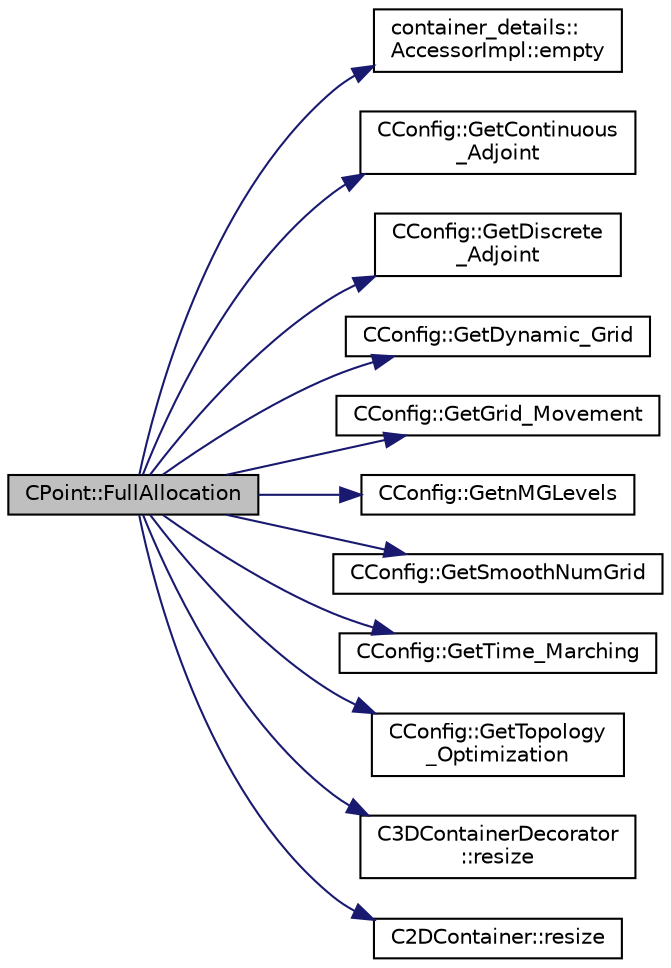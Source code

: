 digraph "CPoint::FullAllocation"
{
 // LATEX_PDF_SIZE
  edge [fontname="Helvetica",fontsize="10",labelfontname="Helvetica",labelfontsize="10"];
  node [fontname="Helvetica",fontsize="10",shape=record];
  rankdir="LR";
  Node1 [label="CPoint::FullAllocation",height=0.2,width=0.4,color="black", fillcolor="grey75", style="filled", fontcolor="black",tooltip="Allocate the variables not covered by the minimal constructor."];
  Node1 -> Node2 [color="midnightblue",fontsize="10",style="solid",fontname="Helvetica"];
  Node2 [label="container_details::\lAccessorImpl::empty",height=0.2,width=0.4,color="black", fillcolor="white", style="filled",URL="$classcontainer__details_1_1AccessorImpl.html#a7b309031025a2ca25e938c3536494ece",tooltip=" "];
  Node1 -> Node3 [color="midnightblue",fontsize="10",style="solid",fontname="Helvetica"];
  Node3 [label="CConfig::GetContinuous\l_Adjoint",height=0.2,width=0.4,color="black", fillcolor="white", style="filled",URL="$classCConfig.html#a1eb754aa86fb8154bc9eefea616b7cf9",tooltip="Determines if problem is adjoint."];
  Node1 -> Node4 [color="midnightblue",fontsize="10",style="solid",fontname="Helvetica"];
  Node4 [label="CConfig::GetDiscrete\l_Adjoint",height=0.2,width=0.4,color="black", fillcolor="white", style="filled",URL="$classCConfig.html#ab3928c4e6debcf50dcd0d38985f6980c",tooltip="Get the indicator whether we are solving an discrete adjoint problem."];
  Node1 -> Node5 [color="midnightblue",fontsize="10",style="solid",fontname="Helvetica"];
  Node5 [label="CConfig::GetDynamic_Grid",height=0.2,width=0.4,color="black", fillcolor="white", style="filled",URL="$classCConfig.html#a6352cd90308195b5fc1ba7eab02d46c1",tooltip="Get information about dynamic grids."];
  Node1 -> Node6 [color="midnightblue",fontsize="10",style="solid",fontname="Helvetica"];
  Node6 [label="CConfig::GetGrid_Movement",height=0.2,width=0.4,color="black", fillcolor="white", style="filled",URL="$classCConfig.html#a9182d3dbb0b3bfa2ebb944f18795f5ca",tooltip="Get information about the grid movement."];
  Node1 -> Node7 [color="midnightblue",fontsize="10",style="solid",fontname="Helvetica"];
  Node7 [label="CConfig::GetnMGLevels",height=0.2,width=0.4,color="black", fillcolor="white", style="filled",URL="$classCConfig.html#a15a61a6f9a1d415c3509018f4916c5c1",tooltip="Get the number of multigrid levels."];
  Node1 -> Node8 [color="midnightblue",fontsize="10",style="solid",fontname="Helvetica"];
  Node8 [label="CConfig::GetSmoothNumGrid",height=0.2,width=0.4,color="black", fillcolor="white", style="filled",URL="$classCConfig.html#a69a75e57db6b3234c07875957c76a93b",tooltip="Get information about there is a smoothing of the grid coordinates."];
  Node1 -> Node9 [color="midnightblue",fontsize="10",style="solid",fontname="Helvetica"];
  Node9 [label="CConfig::GetTime_Marching",height=0.2,width=0.4,color="black", fillcolor="white", style="filled",URL="$classCConfig.html#ac47e04d76ce865893a94dcedd3c9b6a5",tooltip="Provides information about the time integration, and change the write in the output files information..."];
  Node1 -> Node10 [color="midnightblue",fontsize="10",style="solid",fontname="Helvetica"];
  Node10 [label="CConfig::GetTopology\l_Optimization",height=0.2,width=0.4,color="black", fillcolor="white", style="filled",URL="$classCConfig.html#aaf3e38ba9bf594bc2d636158d1dbf305",tooltip="Get topology optimization."];
  Node1 -> Node11 [color="midnightblue",fontsize="10",style="solid",fontname="Helvetica"];
  Node11 [label="C3DContainerDecorator\l::resize",height=0.2,width=0.4,color="black", fillcolor="white", style="filled",URL="$classC3DContainerDecorator.html#a8c74bf28bf8d6882e14635fecb0d5e82",tooltip=" "];
  Node1 -> Node12 [color="midnightblue",fontsize="10",style="solid",fontname="Helvetica"];
  Node12 [label="C2DContainer::resize",height=0.2,width=0.4,color="black", fillcolor="white", style="filled",URL="$classC2DContainer.html#adefb48b593f76aa322e228fea8f76127",tooltip="Request a change of size."];
}

